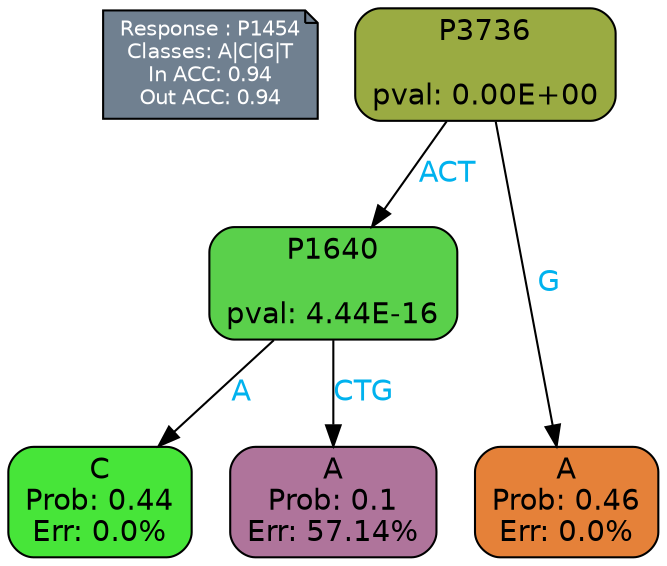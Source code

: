digraph Tree {
node [shape=box, style="filled, rounded", color="black", fontname=helvetica] ;
graph [ranksep=equally, splines=polylines, bgcolor=transparent, dpi=600] ;
edge [fontname=helvetica] ;
LEGEND [label="Response : P1454
Classes: A|C|G|T
In ACC: 0.94
Out ACC: 0.94
",shape=note,align=left,style=filled,fillcolor="slategray",fontcolor="white",fontsize=10];1 [label="P3736

pval: 0.00E+00", fillcolor="#9aab42"] ;
2 [label="P1640

pval: 4.44E-16", fillcolor="#5ad04b"] ;
3 [label="C
Prob: 0.44
Err: 0.0%", fillcolor="#47e539"] ;
4 [label="A
Prob: 0.1
Err: 57.14%", fillcolor="#af749b"] ;
5 [label="A
Prob: 0.46
Err: 0.0%", fillcolor="#e58139"] ;
1 -> 2 [label="ACT",fontcolor=deepskyblue2] ;
1 -> 5 [label="G",fontcolor=deepskyblue2] ;
2 -> 3 [label="A",fontcolor=deepskyblue2] ;
2 -> 4 [label="CTG",fontcolor=deepskyblue2] ;
{rank = same; 3;4;5;}{rank = same; LEGEND;1;}}